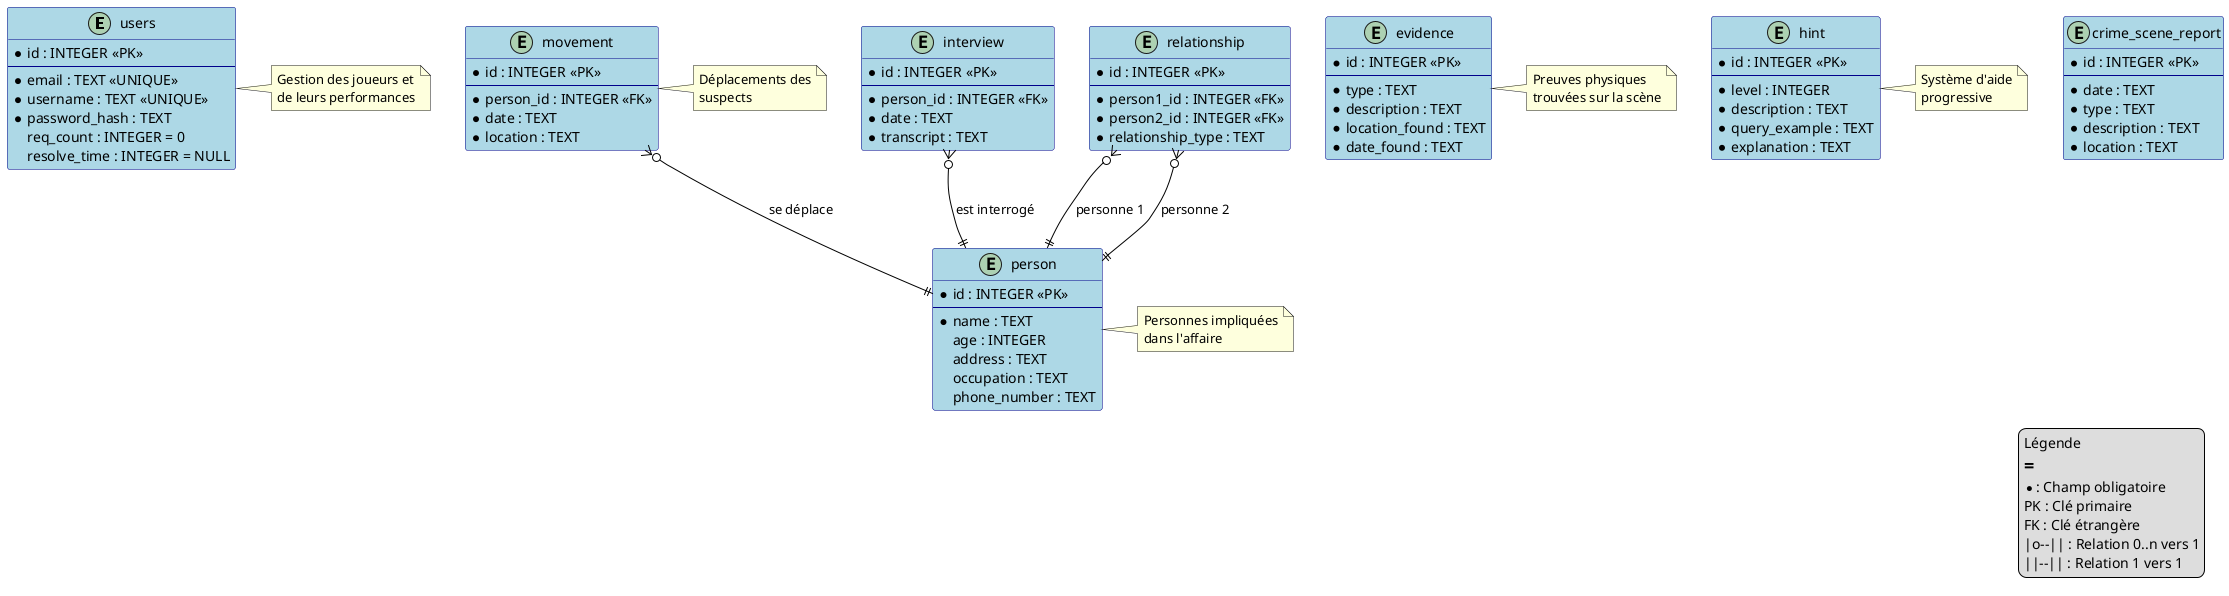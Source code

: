 @startuml SQL Murder Mystery Database Schema

' Style des entités
skinparam class {
    BackgroundColor LightBlue
    ArrowColor Black
    BorderColor DarkBlue
}

' Schéma relationnel
entity "users" as users {
    *id : INTEGER <<PK>>
    --
    *email : TEXT <<UNIQUE>>
    *username : TEXT <<UNIQUE>>
    *password_hash : TEXT
    req_count : INTEGER = 0
    resolve_time : INTEGER = NULL
}

entity "crime_scene_report" as csr {
    *id : INTEGER <<PK>>
    --
    *date : TEXT
    *type : TEXT
    *description : TEXT
    *location : TEXT
}

entity "person" as person {
    *id : INTEGER <<PK>>
    --
    *name : TEXT
    age : INTEGER
    address : TEXT
    occupation : TEXT
    phone_number : TEXT
}

entity "interview" as interview {
    *id : INTEGER <<PK>>
    --
    *person_id : INTEGER <<FK>>
    *date : TEXT
    *transcript : TEXT
}

entity "evidence" as evidence {
    *id : INTEGER <<PK>>
    --
    *type : TEXT
    *description : TEXT
    *location_found : TEXT
    *date_found : TEXT
}

entity "relationship" as rel {
    *id : INTEGER <<PK>>
    --
    *person1_id : INTEGER <<FK>>
    *person2_id : INTEGER <<FK>>
    *relationship_type : TEXT
}

entity "movement" as movement {
    *id : INTEGER <<PK>>
    --
    *person_id : INTEGER <<FK>>
    *date : TEXT
    *location : TEXT
}

entity "hint" as hint {
    *id : INTEGER <<PK>>
    --
    *level : INTEGER
    *description : TEXT
    *query_example : TEXT
    *explanation : TEXT
}

' Relations
interview }o--|| person : "est interrogé"
rel }o--|| person : "personne 1"
rel }o--|| person : "personne 2"
movement }o--|| person : "se déplace"

' Légende
legend right
    Légende
    ==
    * : Champ obligatoire
    PK : Clé primaire
    FK : Clé étrangère
    |o--|| : Relation 0..n vers 1
    ||--|| : Relation 1 vers 1
end legend

' Notes métier
note right of users
    Gestion des joueurs et
    de leurs performances
end note

note right of person
    Personnes impliquées
    dans l'affaire
end note

note right of evidence
    Preuves physiques
    trouvées sur la scène
end note

note right of movement
    Déplacements des
    suspects
end note

note right of hint
    Système d'aide
    progressive
end note

@enduml 